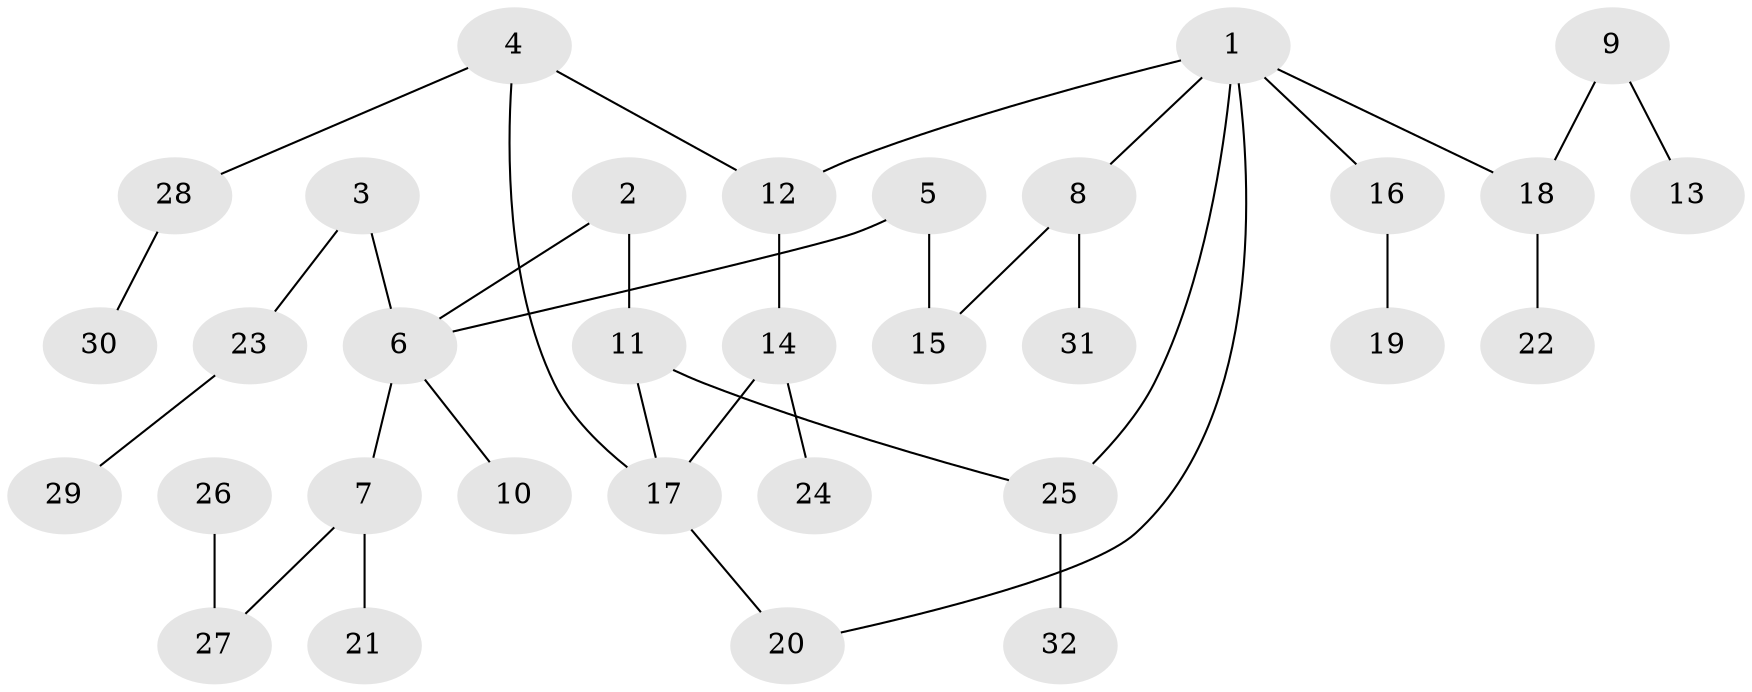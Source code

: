 // original degree distribution, {4: 0.06349206349206349, 6: 0.047619047619047616, 3: 0.15873015873015872, 2: 0.3492063492063492, 1: 0.38095238095238093}
// Generated by graph-tools (version 1.1) at 2025/36/03/04/25 23:36:03]
// undirected, 32 vertices, 35 edges
graph export_dot {
  node [color=gray90,style=filled];
  1;
  2;
  3;
  4;
  5;
  6;
  7;
  8;
  9;
  10;
  11;
  12;
  13;
  14;
  15;
  16;
  17;
  18;
  19;
  20;
  21;
  22;
  23;
  24;
  25;
  26;
  27;
  28;
  29;
  30;
  31;
  32;
  1 -- 8 [weight=1.0];
  1 -- 12 [weight=1.0];
  1 -- 16 [weight=1.0];
  1 -- 18 [weight=1.0];
  1 -- 20 [weight=1.0];
  1 -- 25 [weight=1.0];
  2 -- 6 [weight=1.0];
  2 -- 11 [weight=1.0];
  3 -- 6 [weight=1.0];
  3 -- 23 [weight=1.0];
  4 -- 12 [weight=1.0];
  4 -- 17 [weight=1.0];
  4 -- 28 [weight=1.0];
  5 -- 6 [weight=1.0];
  5 -- 15 [weight=1.0];
  6 -- 7 [weight=1.0];
  6 -- 10 [weight=1.0];
  7 -- 21 [weight=1.0];
  7 -- 27 [weight=1.0];
  8 -- 15 [weight=1.0];
  8 -- 31 [weight=1.0];
  9 -- 13 [weight=1.0];
  9 -- 18 [weight=1.0];
  11 -- 17 [weight=1.0];
  11 -- 25 [weight=1.0];
  12 -- 14 [weight=1.0];
  14 -- 17 [weight=1.0];
  14 -- 24 [weight=1.0];
  16 -- 19 [weight=1.0];
  17 -- 20 [weight=1.0];
  18 -- 22 [weight=1.0];
  23 -- 29 [weight=1.0];
  25 -- 32 [weight=1.0];
  26 -- 27 [weight=1.0];
  28 -- 30 [weight=1.0];
}
